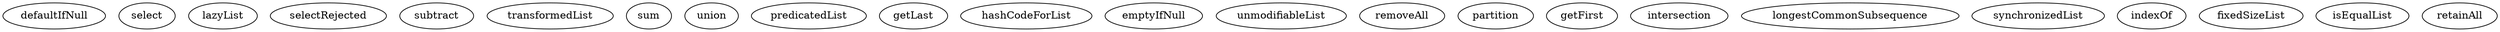 digraph G {
defaultIfNull;
select;
lazyList;
selectRejected;
subtract;
transformedList;
sum;
union;
predicatedList;
getLast;
hashCodeForList;
emptyIfNull;
unmodifiableList;
removeAll;
partition;
getFirst;
intersection;
longestCommonSubsequence;
synchronizedList;
indexOf;
fixedSizeList;
isEqualList;
retainAll;
}